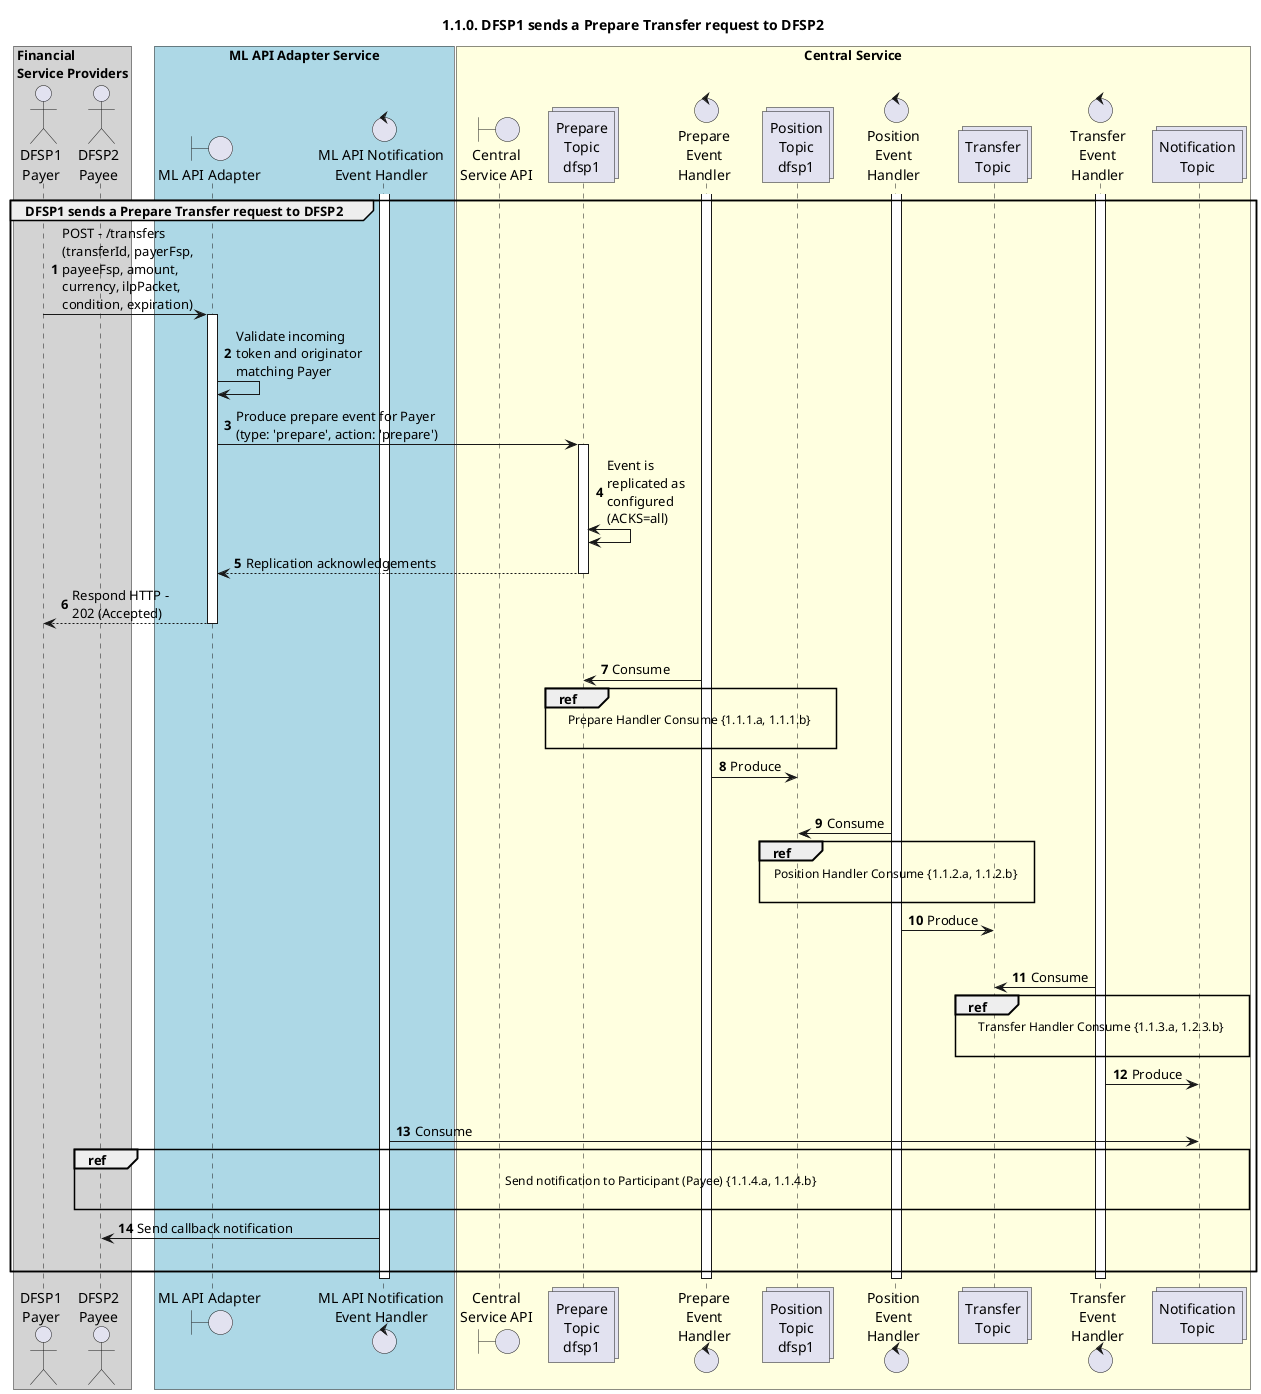 @startuml
' declate title
title 1.1.0. DFSP1 sends a Prepare Transfer request to DFSP2

autonumber

' Actor Keys:
'   boundary - APIs/Interfaces, etc
'   collections - Kafka Topics
'   control - Kafka Consumers
'   entity - Database Access Objects
'   database - Database Persistance Store

' declare actors
actor "DFSP1\nPayer" as DFSP1
actor "DFSP2\nPayee" as DFSP2
boundary "ML API Adapter" as MLAPI
control "ML API Notification\nEvent Handler" as NOTIFY_HANDLER
boundary "Central\nService API" as CSAPI
collections "Prepare\nTopic\ndfsp1" as TOPIC_PREPARE_DFSP1
control "Prepare\nEvent\nHandler" as PREP_HANDLER
collections "Position\nTopic\ndfsp1" as TOPIC_POSITION_DFSP1
control "Position\nEvent\nHandler" as POS_HANDLER
collections "Transfer\nTopic" as TOPIC_TRANSFERS
control "Transfer\nEvent\nHandler" as TRANS_HANDLER
collections "Notification\nTopic" as TOPIC_NOTIFICATIONS

box "Financial\nService Providers" #lightGray
	participant DFSP1
	participant DFSP2
end box

box "ML API Adapter Service" #LightBlue
	participant MLAPI
	participant NOTIFY_HANDLER
end box

box "Central Service" #LightYellow
    participant CSAPI
	participant TOPIC_PREPARE_DFSP1
    participant PREP_HANDLER
    participant TOPIC_POSITION_DFSP1
    participant POS_HANDLER
    participant TOPIC_TRANSFERS
    participant TRANS_HANDLER
    participant TOPIC_NOTIFICATIONS
end box

' start flow
activate NOTIFY_HANDLER
activate PREP_HANDLER
activate POS_HANDLER
activate TRANS_HANDLER
group DFSP1 sends a Prepare Transfer request to DFSP2
    DFSP1 -> MLAPI: POST - /transfers\n(transferId, payerFsp,\npayeeFsp, amount,\ncurrency, ilpPacket,\ncondition, expiration)
    activate MLAPI
    MLAPI -> MLAPI: Validate incoming\ntoken and originator\nmatching Payer
    MLAPI -> TOPIC_PREPARE_DFSP1: Produce prepare event for Payer\n(type: 'prepare', action: 'prepare')
    activate TOPIC_PREPARE_DFSP1
    TOPIC_PREPARE_DFSP1 <-> TOPIC_PREPARE_DFSP1: Event is\nreplicated as\nconfigured\n(ACKS=all)
    TOPIC_PREPARE_DFSP1 --> MLAPI: Replication acknowledgements
    deactivate TOPIC_PREPARE_DFSP1
    MLAPI ---> DFSP1: Respond HTTP -\n202 (Accepted)
    deactivate MLAPI
    |||
    TOPIC_PREPARE_DFSP1 <- PREP_HANDLER: Consume
    ref over TOPIC_PREPARE_DFSP1, PREP_HANDLER, TOPIC_POSITION_DFSP1 :  Prepare Handler Consume {1.1.1.a, 1.1.1.b} \n
    PREP_HANDLER -> TOPIC_POSITION_DFSP1: Produce
    |||
    TOPIC_POSITION_DFSP1 <- POS_HANDLER: Consume
    ref over TOPIC_POSITION_DFSP1, POS_HANDLER, TOPIC_TRANSFERS : Position Handler Consume {1.1.2.a, 1.1.2.b} \n
    POS_HANDLER -> TOPIC_TRANSFERS: Produce
    |||
    TOPIC_TRANSFERS <- TRANS_HANDLER: Consume
    ref over TOPIC_TRANSFERS, TRANS_HANDLER, TOPIC_NOTIFICATIONS : Transfer Handler Consume {1.1.3.a, 1.2.3.b} \n
    TRANS_HANDLER -> TOPIC_NOTIFICATIONS: Produce
    |||
    TOPIC_NOTIFICATIONS <- NOTIFY_HANDLER: Consume
    ref over DFSP2, TOPIC_NOTIFICATIONS : Send notification to Participant (Payee) {1.1.4.a, 1.1.4.b} \n
    NOTIFY_HANDLER -> DFSP2: Send callback notification
    |||
end
deactivate TRANS_HANDLER
deactivate POS_HANDLER
deactivate PREP_HANDLER
deactivate NOTIFY_HANDLER
@enduml
